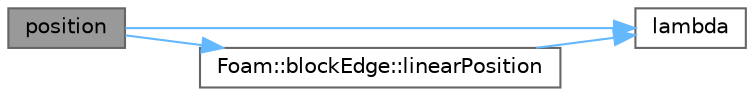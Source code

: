 digraph "position"
{
 // LATEX_PDF_SIZE
  bgcolor="transparent";
  edge [fontname=Helvetica,fontsize=10,labelfontname=Helvetica,labelfontsize=10];
  node [fontname=Helvetica,fontsize=10,shape=box,height=0.2,width=0.4];
  rankdir="LR";
  Node1 [id="Node000001",label="position",height=0.2,width=0.4,color="gray40", fillcolor="grey60", style="filled", fontcolor="black",tooltip=" "];
  Node1 -> Node2 [id="edge1_Node000001_Node000002",color="steelblue1",style="solid",tooltip=" "];
  Node2 [id="Node000002",label="lambda",height=0.2,width=0.4,color="grey40", fillcolor="white", style="filled",URL="$solvers_2incompressible_2adjointShapeOptimizationFoam_2createFields_8H.html#a9fc1d5833978dab511347cfb4c4de101",tooltip=" "];
  Node1 -> Node3 [id="edge2_Node000001_Node000003",color="steelblue1",style="solid",tooltip=" "];
  Node3 [id="Node000003",label="Foam::blockEdge::linearPosition",height=0.2,width=0.4,color="grey40", fillcolor="white", style="filled",URL="$classFoam_1_1blockEdge.html#a4c05e27132a48d6b0b07ddeedc0ed109",tooltip=" "];
  Node3 -> Node2 [id="edge3_Node000003_Node000002",color="steelblue1",style="solid",tooltip=" "];
}
